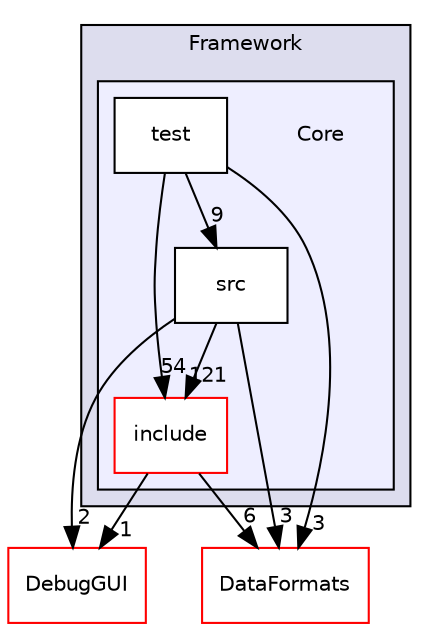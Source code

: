 digraph "/home/travis/build/AliceO2Group/AliceO2/Framework/Core" {
  bgcolor=transparent;
  compound=true
  node [ fontsize="10", fontname="Helvetica"];
  edge [ labelfontsize="10", labelfontname="Helvetica"];
  subgraph clusterdir_bcbb2cf9a3d3d83e5515c82071a07177 {
    graph [ bgcolor="#ddddee", pencolor="black", label="Framework" fontname="Helvetica", fontsize="10", URL="dir_bcbb2cf9a3d3d83e5515c82071a07177.html"]
  subgraph clusterdir_9f165b2481dacfe69aa54d326bd5cd47 {
    graph [ bgcolor="#eeeeff", pencolor="black", label="" URL="dir_9f165b2481dacfe69aa54d326bd5cd47.html"];
    dir_9f165b2481dacfe69aa54d326bd5cd47 [shape=plaintext label="Core"];
    dir_985a55873ec4a56b27533251576853b6 [shape=box label="include" color="red" fillcolor="white" style="filled" URL="dir_985a55873ec4a56b27533251576853b6.html"];
    dir_0b60ff9a1849fb34896fe8bde9baec43 [shape=box label="src" color="black" fillcolor="white" style="filled" URL="dir_0b60ff9a1849fb34896fe8bde9baec43.html"];
    dir_8cb91374fcd70b92d5ee52379f113c0f [shape=box label="test" color="black" fillcolor="white" style="filled" URL="dir_8cb91374fcd70b92d5ee52379f113c0f.html"];
  }
  }
  dir_f0af9df59806ed8bcb6931e6b1774828 [shape=box label="DebugGUI" color="red" URL="dir_f0af9df59806ed8bcb6931e6b1774828.html"];
  dir_2171f7ec022c5423887b07c69b2f5b48 [shape=box label="DataFormats" color="red" URL="dir_2171f7ec022c5423887b07c69b2f5b48.html"];
  dir_0b60ff9a1849fb34896fe8bde9baec43->dir_f0af9df59806ed8bcb6931e6b1774828 [headlabel="2", labeldistance=1.5 headhref="dir_000270_000272.html"];
  dir_0b60ff9a1849fb34896fe8bde9baec43->dir_985a55873ec4a56b27533251576853b6 [headlabel="121", labeldistance=1.5 headhref="dir_000270_000268.html"];
  dir_0b60ff9a1849fb34896fe8bde9baec43->dir_2171f7ec022c5423887b07c69b2f5b48 [headlabel="3", labeldistance=1.5 headhref="dir_000270_000043.html"];
  dir_985a55873ec4a56b27533251576853b6->dir_f0af9df59806ed8bcb6931e6b1774828 [headlabel="1", labeldistance=1.5 headhref="dir_000268_000272.html"];
  dir_985a55873ec4a56b27533251576853b6->dir_2171f7ec022c5423887b07c69b2f5b48 [headlabel="6", labeldistance=1.5 headhref="dir_000268_000043.html"];
  dir_8cb91374fcd70b92d5ee52379f113c0f->dir_0b60ff9a1849fb34896fe8bde9baec43 [headlabel="9", labeldistance=1.5 headhref="dir_000271_000270.html"];
  dir_8cb91374fcd70b92d5ee52379f113c0f->dir_985a55873ec4a56b27533251576853b6 [headlabel="54", labeldistance=1.5 headhref="dir_000271_000268.html"];
  dir_8cb91374fcd70b92d5ee52379f113c0f->dir_2171f7ec022c5423887b07c69b2f5b48 [headlabel="3", labeldistance=1.5 headhref="dir_000271_000043.html"];
}
